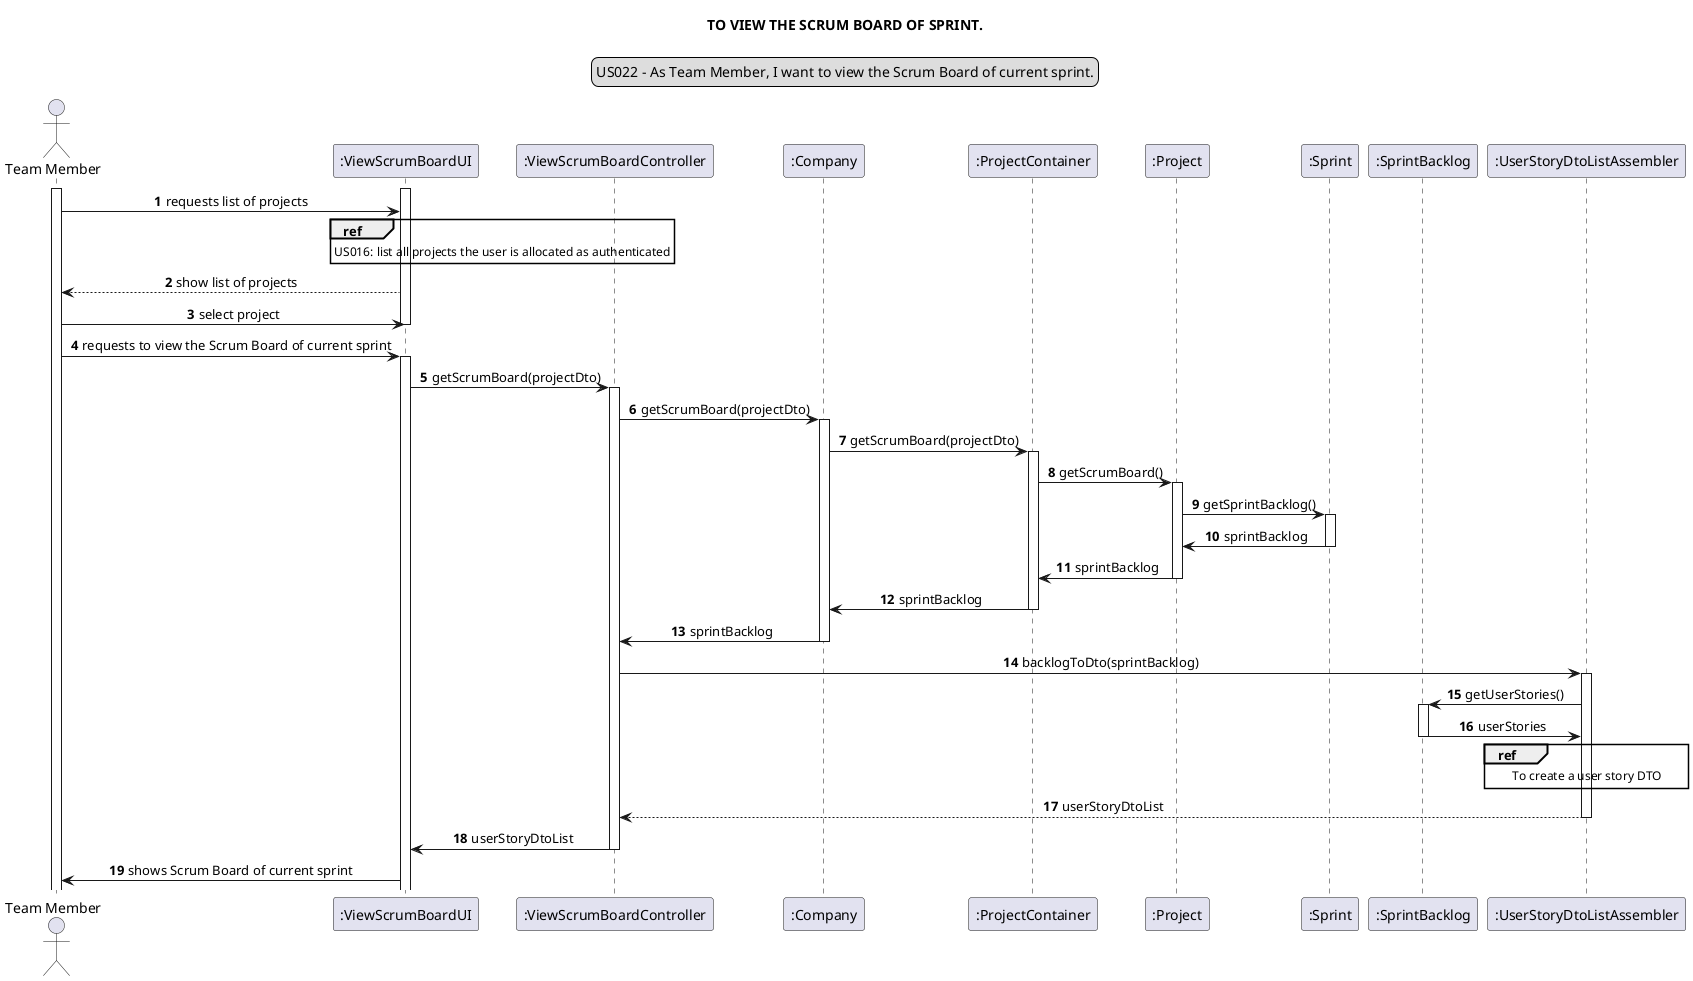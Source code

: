 @startuml
skinparam sequenceMessageAlign center
title TO VIEW THE SCRUM BOARD OF SPRINT.
legend top
US022 - As Team Member, I want to view the Scrum Board of current sprint.
end legend
autonumber
actor "Team Member" as member
participant ":ViewScrumBoardUI" as ui
participant ":ViewScrumBoardController" as controller
participant ":Company" as company
participant ":ProjectContainer" as projectContainer
participant ":Project" as project
participant ":Sprint" as sprint
participant ":SprintBacklog" as backlog
participant ":UserStoryDtoListAssembler" as dto


activate member
activate ui
member -> ui : requests list of projects
ref over ui: US016: list all projects the user is allocated as authenticated
ui --> member : show list of projects
member -> ui : select project
deactivate ui
member -> ui : requests to view the Scrum Board of current sprint
activate ui
"ui" -> controller : getScrumBoard(projectDto)
activate controller
"controller" -> company : getScrumBoard(projectDto)
activate company
"company" -> projectContainer : getScrumBoard(projectDto)
activate projectContainer
"projectContainer" -> project: getScrumBoard()
activate project
"project" -> sprint : getSprintBacklog()
activate sprint
"sprint" -> project : sprintBacklog
deactivate sprint
project -> projectContainer : sprintBacklog
deactivate project
projectContainer -> company : sprintBacklog
deactivate projectContainer
company-> controller : sprintBacklog
deactivate company
controller-> dto : backlogToDto(sprintBacklog)
activate dto
"dto" ->backlog: getUserStories()
activate backlog
"backlog" -> dto: userStories
deactivate backlog

ref over dto: To create a user story DTO

dto --> controller : userStoryDtoList
deactivate dto
controller -> ui : userStoryDtoList
deactivate controller
ui -> member : shows Scrum Board of current sprint

@enduml